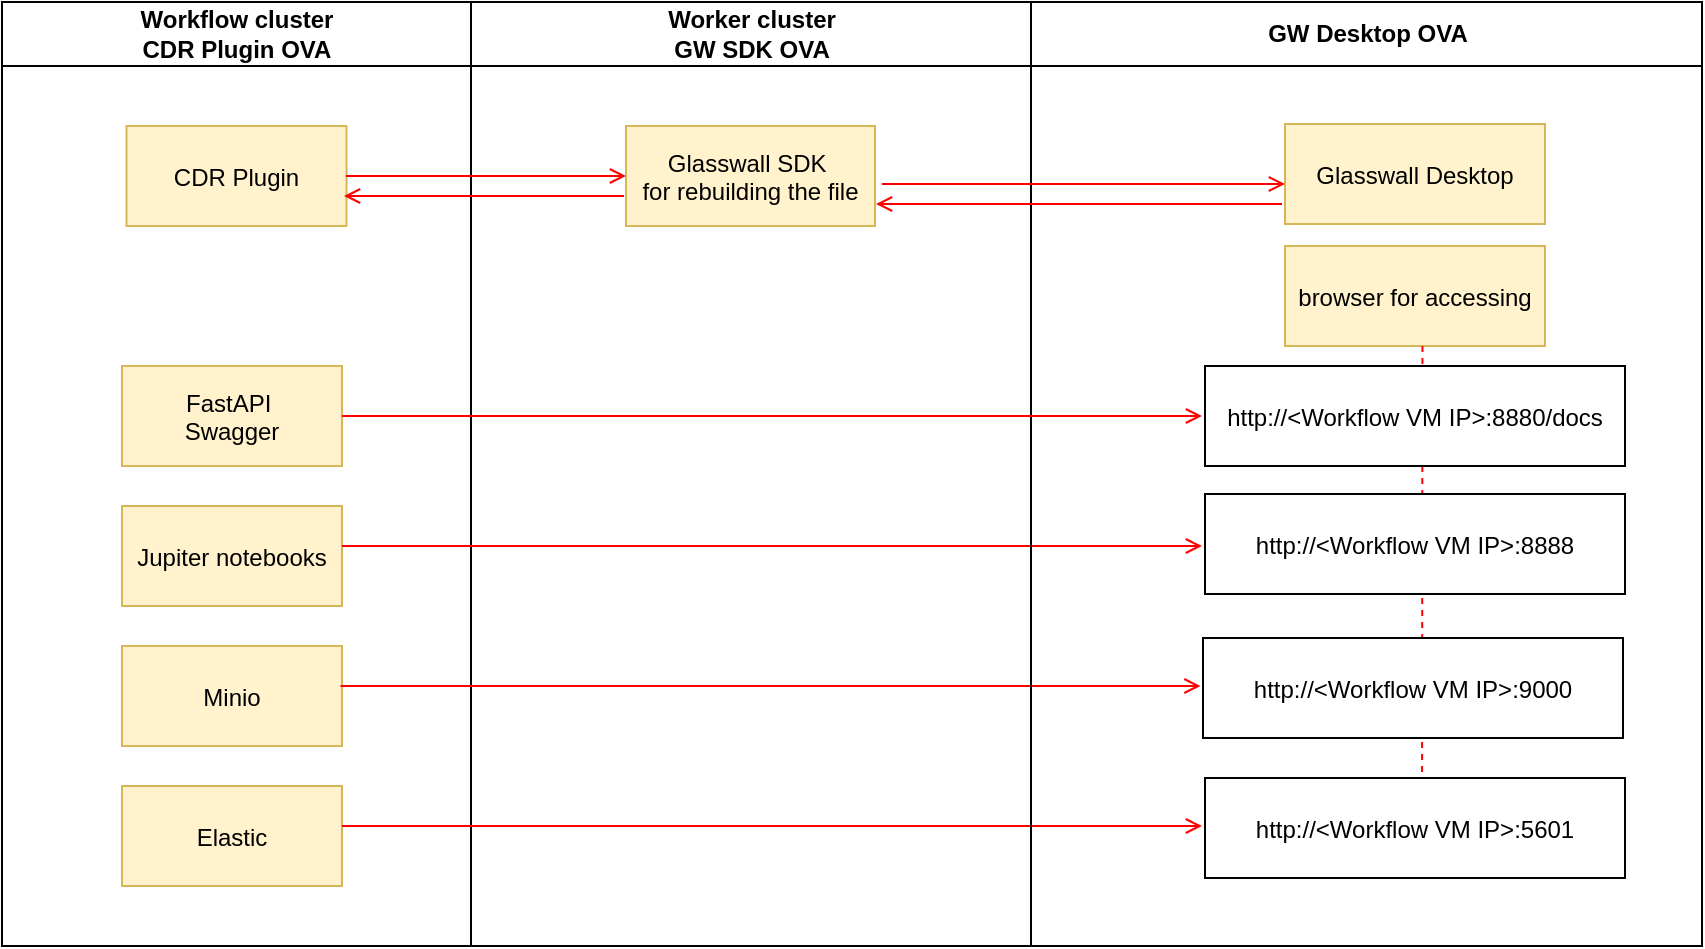 <mxfile version="14.5.8" type="device"><diagram name="Page-1" id="e7e014a7-5840-1c2e-5031-d8a46d1fe8dd"><mxGraphModel dx="1038" dy="547" grid="1" gridSize="10" guides="1" tooltips="1" connect="1" arrows="1" fold="1" page="1" pageScale="1" pageWidth="1169" pageHeight="826" background="#ffffff" math="0" shadow="0"><root><mxCell id="0"/><mxCell id="1" parent="0"/><mxCell id="2" value="Workflow cluster&#10;CDR Plugin OVA" style="swimlane;whiteSpace=wrap;startSize=32;" parent="1" vertex="1"><mxGeometry x="210" y="128" width="234.5" height="472" as="geometry"/></mxCell><mxCell id="7" value="CDR Plugin" style="fillColor=#fff2cc;strokeColor=#d6b656;" parent="2" vertex="1"><mxGeometry x="62.25" y="62" width="110" height="50" as="geometry"/></mxCell><mxCell id="8" value="FastAPI &#10;Swagger" style="fillColor=#fff2cc;strokeColor=#d6b656;" parent="2" vertex="1"><mxGeometry x="60" y="182" width="110" height="50" as="geometry"/></mxCell><mxCell id="10" value="Jupiter notebooks" style="fillColor=#fff2cc;strokeColor=#d6b656;" parent="2" vertex="1"><mxGeometry x="60" y="252" width="110" height="50" as="geometry"/></mxCell><mxCell id="Lt15Ste8BKCqgwoDXrEr-41" value="Minio" style="fillColor=#fff2cc;strokeColor=#d6b656;" vertex="1" parent="2"><mxGeometry x="60" y="322" width="110" height="50" as="geometry"/></mxCell><mxCell id="Lt15Ste8BKCqgwoDXrEr-42" value="Elastic" style="fillColor=#fff2cc;strokeColor=#d6b656;" vertex="1" parent="2"><mxGeometry x="60" y="392" width="110" height="50" as="geometry"/></mxCell><mxCell id="3" value="Worker cluster&#10;GW SDK OVA" style="swimlane;whiteSpace=wrap;startSize=32;" parent="1" vertex="1"><mxGeometry x="444.5" y="128" width="280" height="472" as="geometry"/></mxCell><mxCell id="15" value="Glasswall SDK &#10;for rebuilding the file" style="fillColor=#fff2cc;strokeColor=#d6b656;" parent="3" vertex="1"><mxGeometry x="77.5" y="62" width="124.5" height="50" as="geometry"/></mxCell><mxCell id="Lt15Ste8BKCqgwoDXrEr-43" value="" style="edgeStyle=none;strokeColor=#FF0000;endArrow=open;endFill=1;rounded=0;exitX=1;exitY=0.5;exitDx=0;exitDy=0;" edge="1" parent="3"><mxGeometry width="100" height="100" relative="1" as="geometry"><mxPoint x="-64.5" y="272" as="sourcePoint"/><mxPoint x="365.5" y="272" as="targetPoint"/></mxGeometry></mxCell><mxCell id="Lt15Ste8BKCqgwoDXrEr-44" value="" style="edgeStyle=none;strokeColor=#FF0000;endArrow=open;endFill=1;rounded=0;exitX=1;exitY=0.5;exitDx=0;exitDy=0;" edge="1" parent="3"><mxGeometry width="100" height="100" relative="1" as="geometry"><mxPoint x="-65.25" y="342" as="sourcePoint"/><mxPoint x="364.75" y="342" as="targetPoint"/></mxGeometry></mxCell><mxCell id="Lt15Ste8BKCqgwoDXrEr-45" value="" style="edgeStyle=none;strokeColor=#FF0000;endArrow=open;endFill=1;rounded=0;exitX=1;exitY=0.5;exitDx=0;exitDy=0;" edge="1" parent="3"><mxGeometry width="100" height="100" relative="1" as="geometry"><mxPoint x="-64.5" y="412" as="sourcePoint"/><mxPoint x="365.5" y="412" as="targetPoint"/></mxGeometry></mxCell><mxCell id="Lt15Ste8BKCqgwoDXrEr-53" value="" style="edgeStyle=none;strokeColor=#FF0000;endArrow=open;endFill=1;rounded=0;" edge="1" parent="3"><mxGeometry width="100" height="100" relative="1" as="geometry"><mxPoint x="-62.5" y="87" as="sourcePoint"/><mxPoint x="77.5" y="87" as="targetPoint"/></mxGeometry></mxCell><mxCell id="Lt15Ste8BKCqgwoDXrEr-55" value="" style="edgeStyle=none;strokeColor=#FF0000;endArrow=open;endFill=1;rounded=0;" edge="1" parent="3"><mxGeometry width="100" height="100" relative="1" as="geometry"><mxPoint x="76.5" y="97" as="sourcePoint"/><mxPoint x="-63.5" y="97" as="targetPoint"/></mxGeometry></mxCell><mxCell id="4" value="GW Desktop OVA" style="swimlane;whiteSpace=wrap;startSize=32;" parent="1" vertex="1"><mxGeometry x="724.5" y="128" width="335.5" height="472" as="geometry"/></mxCell><mxCell id="33" value="browser for accessing" style="fillColor=#fff2cc;strokeColor=#d6b656;" parent="4" vertex="1"><mxGeometry x="127" y="122" width="130" height="50" as="geometry"/></mxCell><mxCell id="Lt15Ste8BKCqgwoDXrEr-52" value="Glasswall Desktop" style="fillColor=#fff2cc;strokeColor=#d6b656;" vertex="1" parent="4"><mxGeometry x="127" y="61" width="130" height="50" as="geometry"/></mxCell><mxCell id="32" value="" style="endArrow=none;strokeColor=#FF0000;endFill=0;rounded=0;dashed=1" parent="4" edge="1"><mxGeometry relative="1" as="geometry"><mxPoint x="195.74" y="172" as="sourcePoint"/><mxPoint x="195.5" y="431" as="targetPoint"/></mxGeometry></mxCell><mxCell id="Lt15Ste8BKCqgwoDXrEr-49" value="http://&lt;Workflow VM IP&gt;:5601" style="" vertex="1" parent="4"><mxGeometry x="87" y="388" width="210" height="50" as="geometry"/></mxCell><mxCell id="Lt15Ste8BKCqgwoDXrEr-51" value="http://&lt;Workflow VM IP&gt;:9000" style="" vertex="1" parent="4"><mxGeometry x="86" y="318" width="210" height="50" as="geometry"/></mxCell><mxCell id="Lt15Ste8BKCqgwoDXrEr-48" value="http://&lt;Workflow VM IP&gt;:8888" style="" vertex="1" parent="4"><mxGeometry x="87" y="246" width="210" height="50" as="geometry"/></mxCell><mxCell id="Lt15Ste8BKCqgwoDXrEr-46" value="http://&lt;Workflow VM IP&gt;:8880/docs" style="" vertex="1" parent="4"><mxGeometry x="87" y="182" width="210" height="50" as="geometry"/></mxCell><mxCell id="Lt15Ste8BKCqgwoDXrEr-54" value="" style="edgeStyle=none;strokeColor=#FF0000;endArrow=open;endFill=1;rounded=0;" edge="1" parent="4"><mxGeometry width="100" height="100" relative="1" as="geometry"><mxPoint x="-74.5" y="91" as="sourcePoint"/><mxPoint x="127" y="91" as="targetPoint"/></mxGeometry></mxCell><mxCell id="Lt15Ste8BKCqgwoDXrEr-56" value="" style="edgeStyle=none;strokeColor=#FF0000;endArrow=open;endFill=1;rounded=0;" edge="1" parent="4"><mxGeometry width="100" height="100" relative="1" as="geometry"><mxPoint x="125.5" y="101" as="sourcePoint"/><mxPoint x="-77.5" y="101" as="targetPoint"/></mxGeometry></mxCell><mxCell id="37" value="" style="edgeStyle=none;strokeColor=#FF0000;endArrow=open;endFill=1;rounded=0;exitX=1;exitY=0.5;exitDx=0;exitDy=0;" parent="1" edge="1" source="8"><mxGeometry width="100" height="100" relative="1" as="geometry"><mxPoint x="694.5" y="557.5" as="sourcePoint"/><mxPoint x="810" y="335" as="targetPoint"/></mxGeometry></mxCell></root></mxGraphModel></diagram></mxfile>